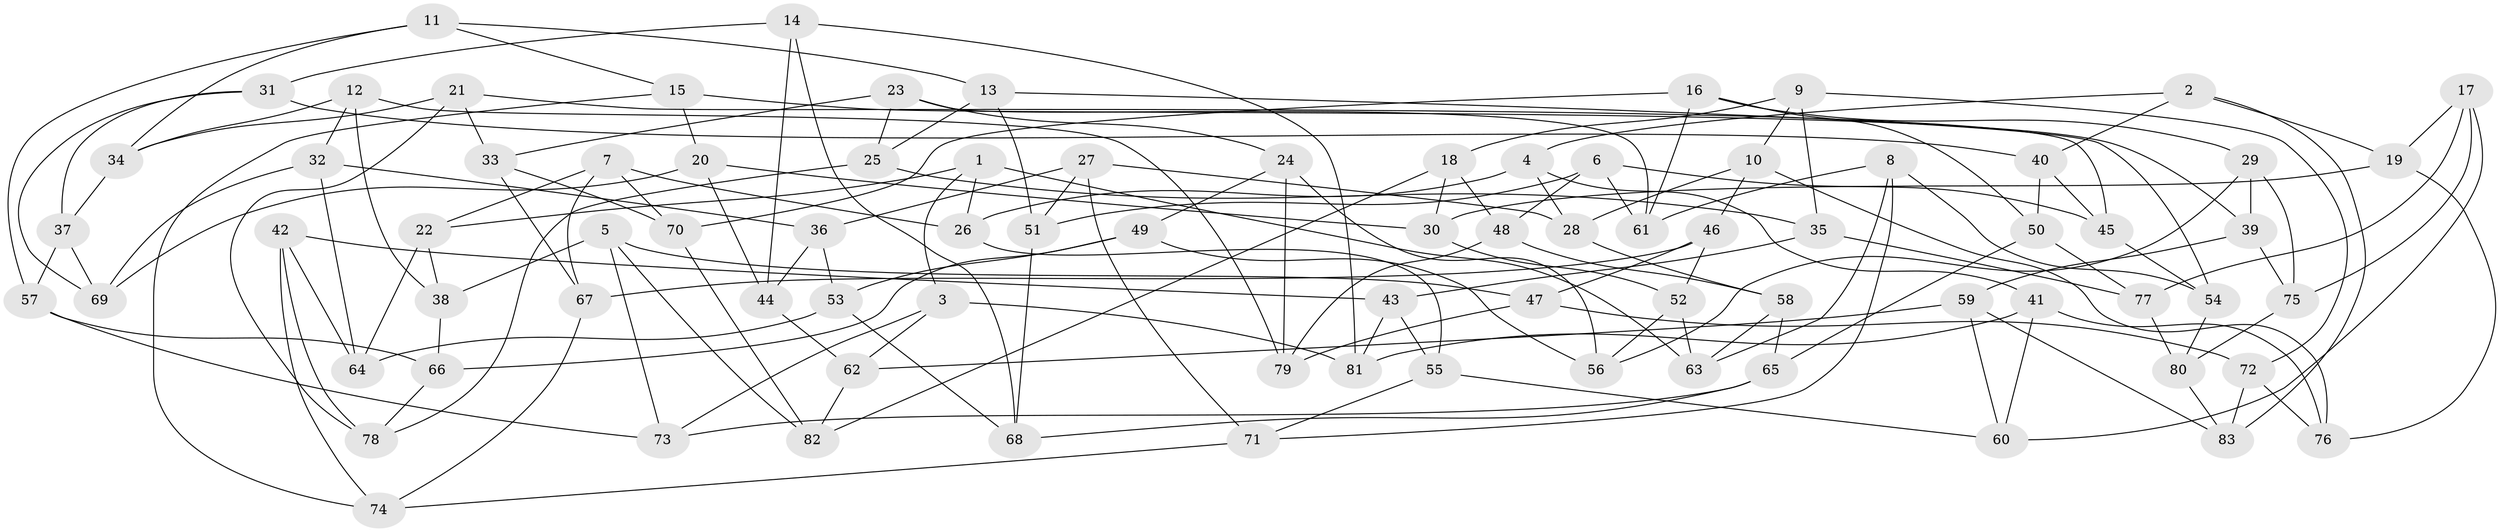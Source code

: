 // Generated by graph-tools (version 1.1) at 2025/02/03/09/25 03:02:54]
// undirected, 83 vertices, 166 edges
graph export_dot {
graph [start="1"]
  node [color=gray90,style=filled];
  1;
  2;
  3;
  4;
  5;
  6;
  7;
  8;
  9;
  10;
  11;
  12;
  13;
  14;
  15;
  16;
  17;
  18;
  19;
  20;
  21;
  22;
  23;
  24;
  25;
  26;
  27;
  28;
  29;
  30;
  31;
  32;
  33;
  34;
  35;
  36;
  37;
  38;
  39;
  40;
  41;
  42;
  43;
  44;
  45;
  46;
  47;
  48;
  49;
  50;
  51;
  52;
  53;
  54;
  55;
  56;
  57;
  58;
  59;
  60;
  61;
  62;
  63;
  64;
  65;
  66;
  67;
  68;
  69;
  70;
  71;
  72;
  73;
  74;
  75;
  76;
  77;
  78;
  79;
  80;
  81;
  82;
  83;
  1 -- 3;
  1 -- 22;
  1 -- 63;
  1 -- 26;
  2 -- 40;
  2 -- 83;
  2 -- 4;
  2 -- 19;
  3 -- 81;
  3 -- 62;
  3 -- 73;
  4 -- 28;
  4 -- 41;
  4 -- 26;
  5 -- 47;
  5 -- 38;
  5 -- 73;
  5 -- 82;
  6 -- 61;
  6 -- 45;
  6 -- 48;
  6 -- 51;
  7 -- 26;
  7 -- 22;
  7 -- 67;
  7 -- 70;
  8 -- 54;
  8 -- 71;
  8 -- 63;
  8 -- 61;
  9 -- 10;
  9 -- 72;
  9 -- 18;
  9 -- 35;
  10 -- 28;
  10 -- 76;
  10 -- 46;
  11 -- 13;
  11 -- 34;
  11 -- 15;
  11 -- 57;
  12 -- 32;
  12 -- 34;
  12 -- 38;
  12 -- 79;
  13 -- 51;
  13 -- 25;
  13 -- 54;
  14 -- 81;
  14 -- 44;
  14 -- 68;
  14 -- 31;
  15 -- 20;
  15 -- 74;
  15 -- 39;
  16 -- 29;
  16 -- 70;
  16 -- 50;
  16 -- 61;
  17 -- 60;
  17 -- 19;
  17 -- 75;
  17 -- 77;
  18 -- 82;
  18 -- 48;
  18 -- 30;
  19 -- 76;
  19 -- 30;
  20 -- 69;
  20 -- 30;
  20 -- 44;
  21 -- 33;
  21 -- 34;
  21 -- 45;
  21 -- 78;
  22 -- 38;
  22 -- 64;
  23 -- 24;
  23 -- 25;
  23 -- 61;
  23 -- 33;
  24 -- 49;
  24 -- 79;
  24 -- 56;
  25 -- 78;
  25 -- 35;
  26 -- 55;
  27 -- 51;
  27 -- 28;
  27 -- 36;
  27 -- 71;
  28 -- 58;
  29 -- 56;
  29 -- 75;
  29 -- 39;
  30 -- 52;
  31 -- 40;
  31 -- 37;
  31 -- 69;
  32 -- 36;
  32 -- 69;
  32 -- 64;
  33 -- 67;
  33 -- 70;
  34 -- 37;
  35 -- 77;
  35 -- 43;
  36 -- 53;
  36 -- 44;
  37 -- 69;
  37 -- 57;
  38 -- 66;
  39 -- 59;
  39 -- 75;
  40 -- 45;
  40 -- 50;
  41 -- 81;
  41 -- 60;
  41 -- 76;
  42 -- 78;
  42 -- 64;
  42 -- 74;
  42 -- 43;
  43 -- 55;
  43 -- 81;
  44 -- 62;
  45 -- 54;
  46 -- 47;
  46 -- 67;
  46 -- 52;
  47 -- 79;
  47 -- 72;
  48 -- 58;
  48 -- 79;
  49 -- 53;
  49 -- 56;
  49 -- 66;
  50 -- 65;
  50 -- 77;
  51 -- 68;
  52 -- 56;
  52 -- 63;
  53 -- 64;
  53 -- 68;
  54 -- 80;
  55 -- 71;
  55 -- 60;
  57 -- 73;
  57 -- 66;
  58 -- 63;
  58 -- 65;
  59 -- 62;
  59 -- 83;
  59 -- 60;
  62 -- 82;
  65 -- 73;
  65 -- 68;
  66 -- 78;
  67 -- 74;
  70 -- 82;
  71 -- 74;
  72 -- 83;
  72 -- 76;
  75 -- 80;
  77 -- 80;
  80 -- 83;
}
